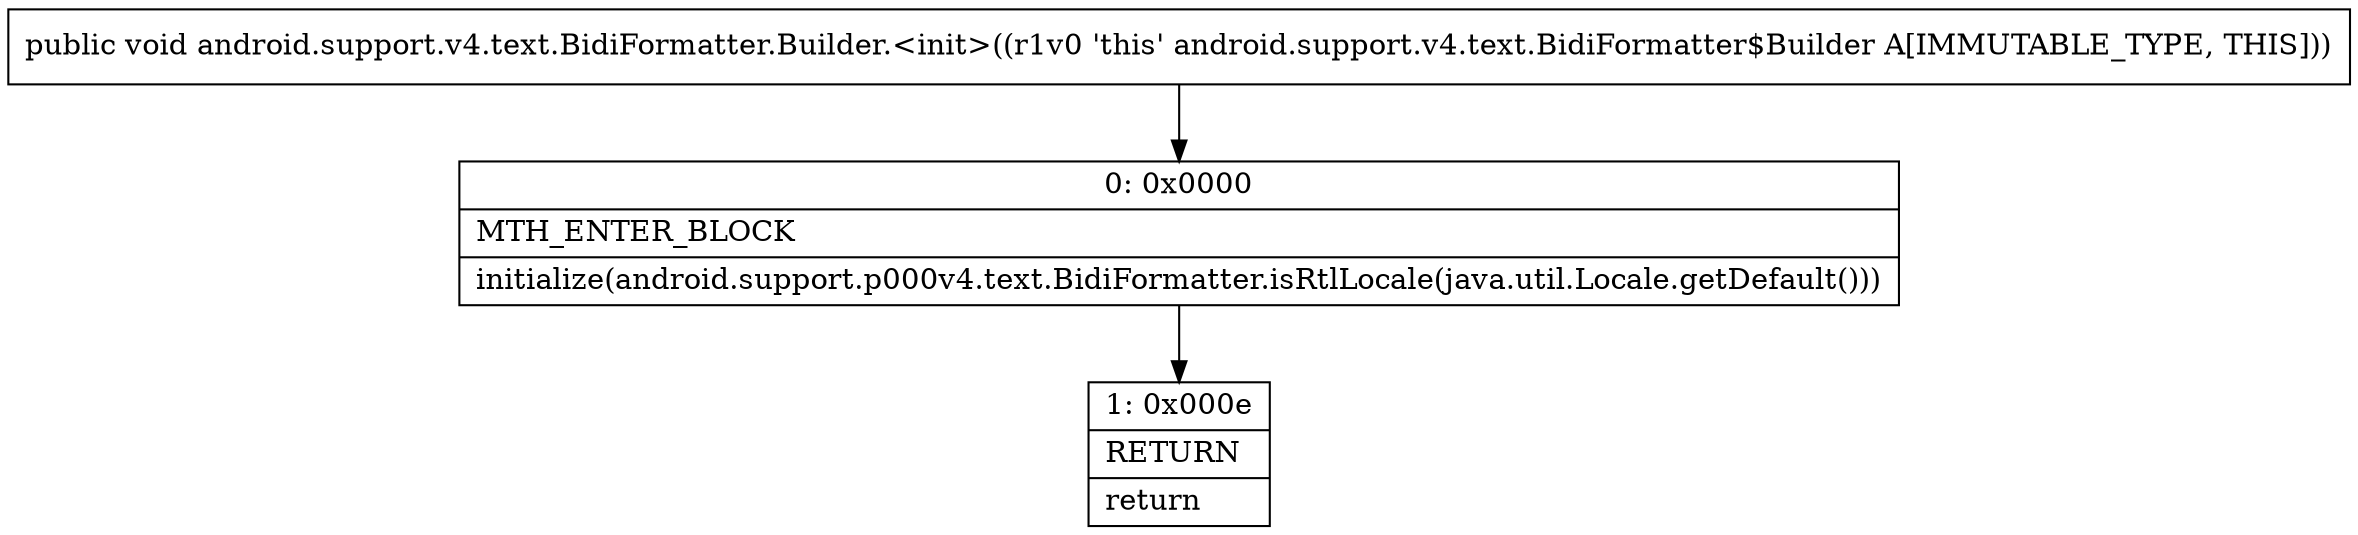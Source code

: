 digraph "CFG forandroid.support.v4.text.BidiFormatter.Builder.\<init\>()V" {
Node_0 [shape=record,label="{0\:\ 0x0000|MTH_ENTER_BLOCK\l|initialize(android.support.p000v4.text.BidiFormatter.isRtlLocale(java.util.Locale.getDefault()))\l}"];
Node_1 [shape=record,label="{1\:\ 0x000e|RETURN\l|return\l}"];
MethodNode[shape=record,label="{public void android.support.v4.text.BidiFormatter.Builder.\<init\>((r1v0 'this' android.support.v4.text.BidiFormatter$Builder A[IMMUTABLE_TYPE, THIS])) }"];
MethodNode -> Node_0;
Node_0 -> Node_1;
}

